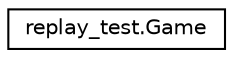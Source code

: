 digraph "Graphical Class Hierarchy"
{
 // LATEX_PDF_SIZE
  edge [fontname="Helvetica",fontsize="10",labelfontname="Helvetica",labelfontsize="10"];
  node [fontname="Helvetica",fontsize="10",shape=record];
  rankdir="LR";
  Node0 [label="replay_test.Game",height=0.2,width=0.4,color="black", fillcolor="white", style="filled",URL="$classreplay__test_1_1Game.html",tooltip=" "];
}
